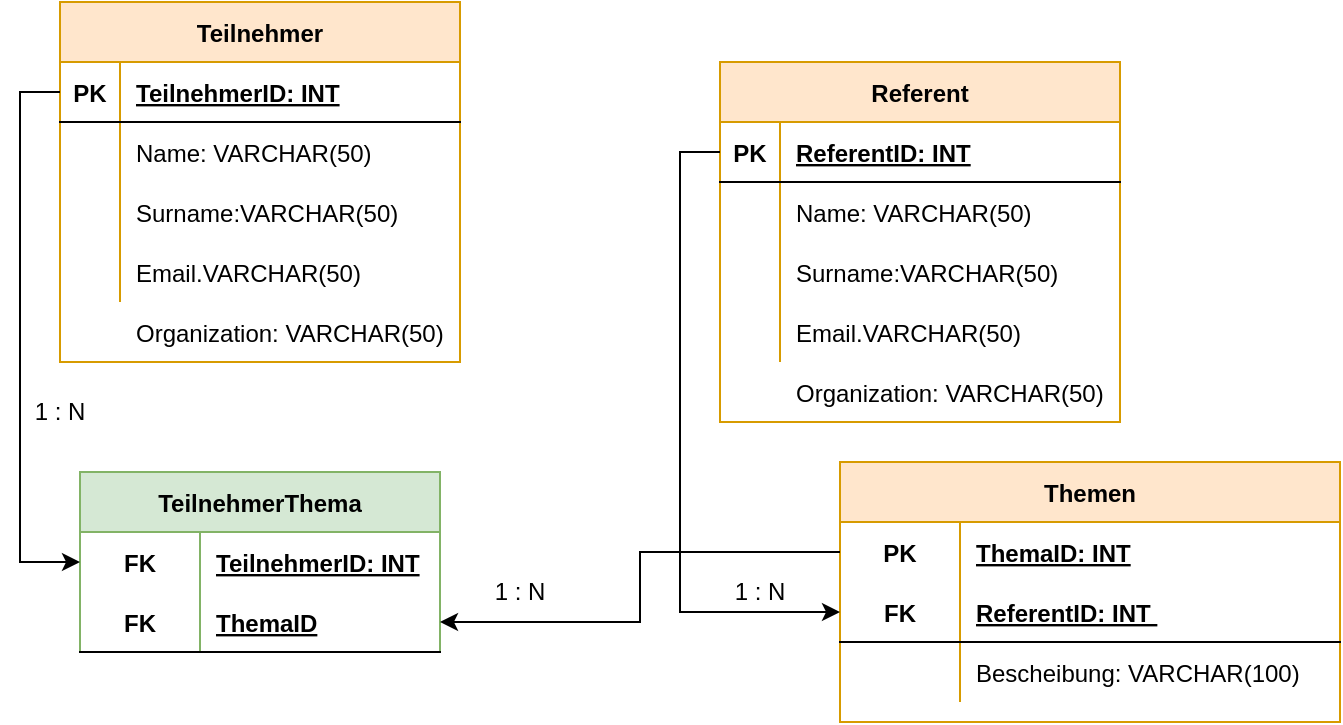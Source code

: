 <mxfile version="19.0.1" type="device"><diagram id="3fTY5_itNm6WpxPAMlCd" name="Seite-1"><mxGraphModel dx="1102" dy="857" grid="1" gridSize="10" guides="1" tooltips="1" connect="1" arrows="1" fold="1" page="1" pageScale="1" pageWidth="827" pageHeight="1169" math="0" shadow="0"><root><mxCell id="0"/><mxCell id="1" parent="0"/><mxCell id="Rg_ZXAfEtU4Kw-UE5ZeB-35" value="1 : N" style="text;html=1;strokeColor=none;fillColor=none;align=center;verticalAlign=middle;whiteSpace=wrap;rounded=0;" parent="1" vertex="1"><mxGeometry x="470" y="290" width="60" height="30" as="geometry"/></mxCell><mxCell id="Rg_ZXAfEtU4Kw-UE5ZeB-36" value="1 : N" style="text;html=1;strokeColor=none;fillColor=none;align=center;verticalAlign=middle;whiteSpace=wrap;rounded=0;" parent="1" vertex="1"><mxGeometry x="120" y="200" width="60" height="30" as="geometry"/></mxCell><mxCell id="Rg_ZXAfEtU4Kw-UE5ZeB-37" value="1 : N" style="text;html=1;strokeColor=none;fillColor=none;align=center;verticalAlign=middle;whiteSpace=wrap;rounded=0;" parent="1" vertex="1"><mxGeometry x="350" y="290" width="60" height="30" as="geometry"/></mxCell><mxCell id="6EHNla6sUgMgFlmdzCui-1" value="Teilnehmer" style="shape=table;startSize=30;container=1;collapsible=1;childLayout=tableLayout;fixedRows=1;rowLines=0;fontStyle=1;align=center;resizeLast=1;fillColor=#ffe6cc;strokeColor=#d79b00;" parent="1" vertex="1"><mxGeometry x="150" y="10" width="200" height="180" as="geometry"/></mxCell><mxCell id="6EHNla6sUgMgFlmdzCui-2" value="" style="shape=tableRow;horizontal=0;startSize=0;swimlaneHead=0;swimlaneBody=0;fillColor=none;collapsible=0;dropTarget=0;points=[[0,0.5],[1,0.5]];portConstraint=eastwest;top=0;left=0;right=0;bottom=1;" parent="6EHNla6sUgMgFlmdzCui-1" vertex="1"><mxGeometry y="30" width="200" height="30" as="geometry"/></mxCell><mxCell id="6EHNla6sUgMgFlmdzCui-3" value="PK" style="shape=partialRectangle;connectable=0;fillColor=none;top=0;left=0;bottom=0;right=0;fontStyle=1;overflow=hidden;" parent="6EHNla6sUgMgFlmdzCui-2" vertex="1"><mxGeometry width="30" height="30" as="geometry"><mxRectangle width="30" height="30" as="alternateBounds"/></mxGeometry></mxCell><mxCell id="6EHNla6sUgMgFlmdzCui-4" value="TeilnehmerID: INT" style="shape=partialRectangle;connectable=0;fillColor=none;top=0;left=0;bottom=0;right=0;align=left;spacingLeft=6;fontStyle=5;overflow=hidden;" parent="6EHNla6sUgMgFlmdzCui-2" vertex="1"><mxGeometry x="30" width="170" height="30" as="geometry"><mxRectangle width="170" height="30" as="alternateBounds"/></mxGeometry></mxCell><mxCell id="6EHNla6sUgMgFlmdzCui-5" value="" style="shape=tableRow;horizontal=0;startSize=0;swimlaneHead=0;swimlaneBody=0;fillColor=none;collapsible=0;dropTarget=0;points=[[0,0.5],[1,0.5]];portConstraint=eastwest;top=0;left=0;right=0;bottom=0;" parent="6EHNla6sUgMgFlmdzCui-1" vertex="1"><mxGeometry y="60" width="200" height="30" as="geometry"/></mxCell><mxCell id="6EHNla6sUgMgFlmdzCui-6" value="" style="shape=partialRectangle;connectable=0;fillColor=none;top=0;left=0;bottom=0;right=0;editable=1;overflow=hidden;" parent="6EHNla6sUgMgFlmdzCui-5" vertex="1"><mxGeometry width="30" height="30" as="geometry"><mxRectangle width="30" height="30" as="alternateBounds"/></mxGeometry></mxCell><mxCell id="6EHNla6sUgMgFlmdzCui-7" value="Name: VARCHAR(50)" style="shape=partialRectangle;connectable=0;fillColor=none;top=0;left=0;bottom=0;right=0;align=left;spacingLeft=6;overflow=hidden;" parent="6EHNla6sUgMgFlmdzCui-5" vertex="1"><mxGeometry x="30" width="170" height="30" as="geometry"><mxRectangle width="170" height="30" as="alternateBounds"/></mxGeometry></mxCell><mxCell id="6EHNla6sUgMgFlmdzCui-8" value="" style="shape=tableRow;horizontal=0;startSize=0;swimlaneHead=0;swimlaneBody=0;fillColor=none;collapsible=0;dropTarget=0;points=[[0,0.5],[1,0.5]];portConstraint=eastwest;top=0;left=0;right=0;bottom=0;" parent="6EHNla6sUgMgFlmdzCui-1" vertex="1"><mxGeometry y="90" width="200" height="30" as="geometry"/></mxCell><mxCell id="6EHNla6sUgMgFlmdzCui-9" value="" style="shape=partialRectangle;connectable=0;fillColor=none;top=0;left=0;bottom=0;right=0;editable=1;overflow=hidden;" parent="6EHNla6sUgMgFlmdzCui-8" vertex="1"><mxGeometry width="30" height="30" as="geometry"><mxRectangle width="30" height="30" as="alternateBounds"/></mxGeometry></mxCell><mxCell id="6EHNla6sUgMgFlmdzCui-10" value="Surname:VARCHAR(50)" style="shape=partialRectangle;connectable=0;fillColor=none;top=0;left=0;bottom=0;right=0;align=left;spacingLeft=6;overflow=hidden;" parent="6EHNla6sUgMgFlmdzCui-8" vertex="1"><mxGeometry x="30" width="170" height="30" as="geometry"><mxRectangle width="170" height="30" as="alternateBounds"/></mxGeometry></mxCell><mxCell id="6EHNla6sUgMgFlmdzCui-11" value="" style="shape=tableRow;horizontal=0;startSize=0;swimlaneHead=0;swimlaneBody=0;fillColor=none;collapsible=0;dropTarget=0;points=[[0,0.5],[1,0.5]];portConstraint=eastwest;top=0;left=0;right=0;bottom=0;" parent="6EHNla6sUgMgFlmdzCui-1" vertex="1"><mxGeometry y="120" width="200" height="30" as="geometry"/></mxCell><mxCell id="6EHNla6sUgMgFlmdzCui-12" value="" style="shape=partialRectangle;connectable=0;fillColor=none;top=0;left=0;bottom=0;right=0;editable=1;overflow=hidden;" parent="6EHNla6sUgMgFlmdzCui-11" vertex="1"><mxGeometry width="30" height="30" as="geometry"><mxRectangle width="30" height="30" as="alternateBounds"/></mxGeometry></mxCell><mxCell id="6EHNla6sUgMgFlmdzCui-13" value="Email.VARCHAR(50)" style="shape=partialRectangle;connectable=0;fillColor=none;top=0;left=0;bottom=0;right=0;align=left;spacingLeft=6;overflow=hidden;" parent="6EHNla6sUgMgFlmdzCui-11" vertex="1"><mxGeometry x="30" width="170" height="30" as="geometry"><mxRectangle width="170" height="30" as="alternateBounds"/></mxGeometry></mxCell><mxCell id="6EHNla6sUgMgFlmdzCui-14" value="Referent" style="shape=table;startSize=30;container=1;collapsible=1;childLayout=tableLayout;fixedRows=1;rowLines=0;fontStyle=1;align=center;resizeLast=1;fillColor=#ffe6cc;strokeColor=#d79b00;" parent="1" vertex="1"><mxGeometry x="480" y="40" width="200" height="180" as="geometry"/></mxCell><mxCell id="6EHNla6sUgMgFlmdzCui-15" value="" style="shape=tableRow;horizontal=0;startSize=0;swimlaneHead=0;swimlaneBody=0;fillColor=none;collapsible=0;dropTarget=0;points=[[0,0.5],[1,0.5]];portConstraint=eastwest;top=0;left=0;right=0;bottom=1;" parent="6EHNla6sUgMgFlmdzCui-14" vertex="1"><mxGeometry y="30" width="200" height="30" as="geometry"/></mxCell><mxCell id="6EHNla6sUgMgFlmdzCui-16" value="PK" style="shape=partialRectangle;connectable=0;fillColor=none;top=0;left=0;bottom=0;right=0;fontStyle=1;overflow=hidden;" parent="6EHNla6sUgMgFlmdzCui-15" vertex="1"><mxGeometry width="30" height="30" as="geometry"><mxRectangle width="30" height="30" as="alternateBounds"/></mxGeometry></mxCell><mxCell id="6EHNla6sUgMgFlmdzCui-17" value="ReferentID: INT" style="shape=partialRectangle;connectable=0;fillColor=none;top=0;left=0;bottom=0;right=0;align=left;spacingLeft=6;fontStyle=5;overflow=hidden;" parent="6EHNla6sUgMgFlmdzCui-15" vertex="1"><mxGeometry x="30" width="170" height="30" as="geometry"><mxRectangle width="170" height="30" as="alternateBounds"/></mxGeometry></mxCell><mxCell id="6EHNla6sUgMgFlmdzCui-18" value="" style="shape=tableRow;horizontal=0;startSize=0;swimlaneHead=0;swimlaneBody=0;fillColor=none;collapsible=0;dropTarget=0;points=[[0,0.5],[1,0.5]];portConstraint=eastwest;top=0;left=0;right=0;bottom=0;" parent="6EHNla6sUgMgFlmdzCui-14" vertex="1"><mxGeometry y="60" width="200" height="30" as="geometry"/></mxCell><mxCell id="6EHNla6sUgMgFlmdzCui-19" value="" style="shape=partialRectangle;connectable=0;fillColor=none;top=0;left=0;bottom=0;right=0;editable=1;overflow=hidden;" parent="6EHNla6sUgMgFlmdzCui-18" vertex="1"><mxGeometry width="30" height="30" as="geometry"><mxRectangle width="30" height="30" as="alternateBounds"/></mxGeometry></mxCell><mxCell id="6EHNla6sUgMgFlmdzCui-20" value="Name: VARCHAR(50)" style="shape=partialRectangle;connectable=0;fillColor=none;top=0;left=0;bottom=0;right=0;align=left;spacingLeft=6;overflow=hidden;" parent="6EHNla6sUgMgFlmdzCui-18" vertex="1"><mxGeometry x="30" width="170" height="30" as="geometry"><mxRectangle width="170" height="30" as="alternateBounds"/></mxGeometry></mxCell><mxCell id="6EHNla6sUgMgFlmdzCui-21" value="" style="shape=tableRow;horizontal=0;startSize=0;swimlaneHead=0;swimlaneBody=0;fillColor=none;collapsible=0;dropTarget=0;points=[[0,0.5],[1,0.5]];portConstraint=eastwest;top=0;left=0;right=0;bottom=0;" parent="6EHNla6sUgMgFlmdzCui-14" vertex="1"><mxGeometry y="90" width="200" height="30" as="geometry"/></mxCell><mxCell id="6EHNla6sUgMgFlmdzCui-22" value="" style="shape=partialRectangle;connectable=0;fillColor=none;top=0;left=0;bottom=0;right=0;editable=1;overflow=hidden;" parent="6EHNla6sUgMgFlmdzCui-21" vertex="1"><mxGeometry width="30" height="30" as="geometry"><mxRectangle width="30" height="30" as="alternateBounds"/></mxGeometry></mxCell><mxCell id="6EHNla6sUgMgFlmdzCui-23" value="Surname:VARCHAR(50)" style="shape=partialRectangle;connectable=0;fillColor=none;top=0;left=0;bottom=0;right=0;align=left;spacingLeft=6;overflow=hidden;" parent="6EHNla6sUgMgFlmdzCui-21" vertex="1"><mxGeometry x="30" width="170" height="30" as="geometry"><mxRectangle width="170" height="30" as="alternateBounds"/></mxGeometry></mxCell><mxCell id="6EHNla6sUgMgFlmdzCui-24" value="" style="shape=tableRow;horizontal=0;startSize=0;swimlaneHead=0;swimlaneBody=0;fillColor=none;collapsible=0;dropTarget=0;points=[[0,0.5],[1,0.5]];portConstraint=eastwest;top=0;left=0;right=0;bottom=0;" parent="6EHNla6sUgMgFlmdzCui-14" vertex="1"><mxGeometry y="120" width="200" height="30" as="geometry"/></mxCell><mxCell id="6EHNla6sUgMgFlmdzCui-25" value="" style="shape=partialRectangle;connectable=0;fillColor=none;top=0;left=0;bottom=0;right=0;editable=1;overflow=hidden;" parent="6EHNla6sUgMgFlmdzCui-24" vertex="1"><mxGeometry width="30" height="30" as="geometry"><mxRectangle width="30" height="30" as="alternateBounds"/></mxGeometry></mxCell><mxCell id="6EHNla6sUgMgFlmdzCui-26" value="Email.VARCHAR(50)" style="shape=partialRectangle;connectable=0;fillColor=none;top=0;left=0;bottom=0;right=0;align=left;spacingLeft=6;overflow=hidden;" parent="6EHNla6sUgMgFlmdzCui-24" vertex="1"><mxGeometry x="30" width="170" height="30" as="geometry"><mxRectangle width="170" height="30" as="alternateBounds"/></mxGeometry></mxCell><mxCell id="6EHNla6sUgMgFlmdzCui-27" value="TeilnehmerThema" style="shape=table;startSize=30;container=1;collapsible=1;childLayout=tableLayout;fixedRows=1;rowLines=0;fontStyle=1;align=center;resizeLast=1;fillColor=#d5e8d4;strokeColor=#82b366;" parent="1" vertex="1"><mxGeometry x="160" y="245" width="180" height="90" as="geometry"/></mxCell><mxCell id="6EHNla6sUgMgFlmdzCui-28" value="" style="shape=tableRow;horizontal=0;startSize=0;swimlaneHead=0;swimlaneBody=0;fillColor=none;collapsible=0;dropTarget=0;points=[[0,0.5],[1,0.5]];portConstraint=eastwest;top=0;left=0;right=0;bottom=0;" parent="6EHNla6sUgMgFlmdzCui-27" vertex="1"><mxGeometry y="30" width="180" height="30" as="geometry"/></mxCell><mxCell id="6EHNla6sUgMgFlmdzCui-29" value="FK" style="shape=partialRectangle;connectable=0;fillColor=none;top=0;left=0;bottom=0;right=0;fontStyle=1;overflow=hidden;" parent="6EHNla6sUgMgFlmdzCui-28" vertex="1"><mxGeometry width="60" height="30" as="geometry"><mxRectangle width="60" height="30" as="alternateBounds"/></mxGeometry></mxCell><mxCell id="6EHNla6sUgMgFlmdzCui-30" value="TeilnehmerID: INT" style="shape=partialRectangle;connectable=0;fillColor=none;top=0;left=0;bottom=0;right=0;align=left;spacingLeft=6;fontStyle=5;overflow=hidden;" parent="6EHNla6sUgMgFlmdzCui-28" vertex="1"><mxGeometry x="60" width="120" height="30" as="geometry"><mxRectangle width="120" height="30" as="alternateBounds"/></mxGeometry></mxCell><mxCell id="6EHNla6sUgMgFlmdzCui-31" value="" style="shape=tableRow;horizontal=0;startSize=0;swimlaneHead=0;swimlaneBody=0;fillColor=none;collapsible=0;dropTarget=0;points=[[0,0.5],[1,0.5]];portConstraint=eastwest;top=0;left=0;right=0;bottom=1;" parent="6EHNla6sUgMgFlmdzCui-27" vertex="1"><mxGeometry y="60" width="180" height="30" as="geometry"/></mxCell><mxCell id="6EHNla6sUgMgFlmdzCui-32" value="FK" style="shape=partialRectangle;connectable=0;fillColor=none;top=0;left=0;bottom=0;right=0;fontStyle=1;overflow=hidden;" parent="6EHNla6sUgMgFlmdzCui-31" vertex="1"><mxGeometry width="60" height="30" as="geometry"><mxRectangle width="60" height="30" as="alternateBounds"/></mxGeometry></mxCell><mxCell id="6EHNla6sUgMgFlmdzCui-33" value="ThemaID" style="shape=partialRectangle;connectable=0;fillColor=none;top=0;left=0;bottom=0;right=0;align=left;spacingLeft=6;fontStyle=5;overflow=hidden;" parent="6EHNla6sUgMgFlmdzCui-31" vertex="1"><mxGeometry x="60" width="120" height="30" as="geometry"><mxRectangle width="120" height="30" as="alternateBounds"/></mxGeometry></mxCell><mxCell id="6EHNla6sUgMgFlmdzCui-40" value="Themen" style="shape=table;startSize=30;container=1;collapsible=1;childLayout=tableLayout;fixedRows=1;rowLines=0;fontStyle=1;align=center;resizeLast=1;fillColor=#ffe6cc;strokeColor=#d79b00;" parent="1" vertex="1"><mxGeometry x="540" y="240" width="250" height="130" as="geometry"/></mxCell><mxCell id="6EHNla6sUgMgFlmdzCui-41" value="" style="shape=tableRow;horizontal=0;startSize=0;swimlaneHead=0;swimlaneBody=0;fillColor=none;collapsible=0;dropTarget=0;points=[[0,0.5],[1,0.5]];portConstraint=eastwest;top=0;left=0;right=0;bottom=0;" parent="6EHNla6sUgMgFlmdzCui-40" vertex="1"><mxGeometry y="30" width="250" height="30" as="geometry"/></mxCell><mxCell id="6EHNla6sUgMgFlmdzCui-42" value="PK" style="shape=partialRectangle;connectable=0;fillColor=none;top=0;left=0;bottom=0;right=0;fontStyle=1;overflow=hidden;" parent="6EHNla6sUgMgFlmdzCui-41" vertex="1"><mxGeometry width="60" height="30" as="geometry"><mxRectangle width="60" height="30" as="alternateBounds"/></mxGeometry></mxCell><mxCell id="6EHNla6sUgMgFlmdzCui-43" value="ThemaID: INT" style="shape=partialRectangle;connectable=0;fillColor=none;top=0;left=0;bottom=0;right=0;align=left;spacingLeft=6;fontStyle=5;overflow=hidden;" parent="6EHNla6sUgMgFlmdzCui-41" vertex="1"><mxGeometry x="60" width="190" height="30" as="geometry"><mxRectangle width="190" height="30" as="alternateBounds"/></mxGeometry></mxCell><mxCell id="6EHNla6sUgMgFlmdzCui-44" value="" style="shape=tableRow;horizontal=0;startSize=0;swimlaneHead=0;swimlaneBody=0;fillColor=none;collapsible=0;dropTarget=0;points=[[0,0.5],[1,0.5]];portConstraint=eastwest;top=0;left=0;right=0;bottom=1;" parent="6EHNla6sUgMgFlmdzCui-40" vertex="1"><mxGeometry y="60" width="250" height="30" as="geometry"/></mxCell><mxCell id="6EHNla6sUgMgFlmdzCui-45" value="FK" style="shape=partialRectangle;connectable=0;fillColor=none;top=0;left=0;bottom=0;right=0;fontStyle=1;overflow=hidden;" parent="6EHNla6sUgMgFlmdzCui-44" vertex="1"><mxGeometry width="60" height="30" as="geometry"><mxRectangle width="60" height="30" as="alternateBounds"/></mxGeometry></mxCell><mxCell id="6EHNla6sUgMgFlmdzCui-46" value="ReferentID: INT " style="shape=partialRectangle;connectable=0;fillColor=none;top=0;left=0;bottom=0;right=0;align=left;spacingLeft=6;fontStyle=5;overflow=hidden;" parent="6EHNla6sUgMgFlmdzCui-44" vertex="1"><mxGeometry x="60" width="190" height="30" as="geometry"><mxRectangle width="190" height="30" as="alternateBounds"/></mxGeometry></mxCell><mxCell id="6EHNla6sUgMgFlmdzCui-47" value="" style="shape=tableRow;horizontal=0;startSize=0;swimlaneHead=0;swimlaneBody=0;fillColor=none;collapsible=0;dropTarget=0;points=[[0,0.5],[1,0.5]];portConstraint=eastwest;top=0;left=0;right=0;bottom=0;" parent="6EHNla6sUgMgFlmdzCui-40" vertex="1"><mxGeometry y="90" width="250" height="30" as="geometry"/></mxCell><mxCell id="6EHNla6sUgMgFlmdzCui-48" value="" style="shape=partialRectangle;connectable=0;fillColor=none;top=0;left=0;bottom=0;right=0;editable=1;overflow=hidden;" parent="6EHNla6sUgMgFlmdzCui-47" vertex="1"><mxGeometry width="60" height="30" as="geometry"><mxRectangle width="60" height="30" as="alternateBounds"/></mxGeometry></mxCell><mxCell id="6EHNla6sUgMgFlmdzCui-49" value="Bescheibung: VARCHAR(100)" style="shape=partialRectangle;connectable=0;fillColor=none;top=0;left=0;bottom=0;right=0;align=left;spacingLeft=6;overflow=hidden;" parent="6EHNla6sUgMgFlmdzCui-47" vertex="1"><mxGeometry x="60" width="190" height="30" as="geometry"><mxRectangle width="190" height="30" as="alternateBounds"/></mxGeometry></mxCell><mxCell id="6EHNla6sUgMgFlmdzCui-53" value="Organization: VARCHAR(50)" style="shape=partialRectangle;connectable=0;fillColor=none;top=0;left=0;bottom=0;right=0;align=left;spacingLeft=6;overflow=hidden;" parent="1" vertex="1"><mxGeometry x="180" y="160" width="170" height="30" as="geometry"><mxRectangle width="150" height="30" as="alternateBounds"/></mxGeometry></mxCell><mxCell id="6EHNla6sUgMgFlmdzCui-54" value="Organization: VARCHAR(50)" style="shape=partialRectangle;connectable=0;fillColor=none;top=0;left=0;bottom=0;right=0;align=left;spacingLeft=6;overflow=hidden;" parent="1" vertex="1"><mxGeometry x="510" y="190" width="170" height="30" as="geometry"><mxRectangle width="150" height="30" as="alternateBounds"/></mxGeometry></mxCell><mxCell id="6EHNla6sUgMgFlmdzCui-55" style="edgeStyle=orthogonalEdgeStyle;rounded=0;orthogonalLoop=1;jettySize=auto;html=1;exitX=0;exitY=0.5;exitDx=0;exitDy=0;entryX=0;entryY=0.5;entryDx=0;entryDy=0;" parent="1" source="6EHNla6sUgMgFlmdzCui-15" target="6EHNla6sUgMgFlmdzCui-44" edge="1"><mxGeometry relative="1" as="geometry"/></mxCell><mxCell id="6EHNla6sUgMgFlmdzCui-57" style="edgeStyle=orthogonalEdgeStyle;rounded=0;orthogonalLoop=1;jettySize=auto;html=1;exitX=0;exitY=0.5;exitDx=0;exitDy=0;entryX=0;entryY=0.5;entryDx=0;entryDy=0;" parent="1" source="6EHNla6sUgMgFlmdzCui-2" target="6EHNla6sUgMgFlmdzCui-28" edge="1"><mxGeometry relative="1" as="geometry"/></mxCell><mxCell id="6EHNla6sUgMgFlmdzCui-58" style="edgeStyle=orthogonalEdgeStyle;rounded=0;orthogonalLoop=1;jettySize=auto;html=1;exitX=0;exitY=0.5;exitDx=0;exitDy=0;entryX=1;entryY=0.5;entryDx=0;entryDy=0;" parent="1" source="6EHNla6sUgMgFlmdzCui-41" target="6EHNla6sUgMgFlmdzCui-31" edge="1"><mxGeometry relative="1" as="geometry"/></mxCell></root></mxGraphModel></diagram></mxfile>